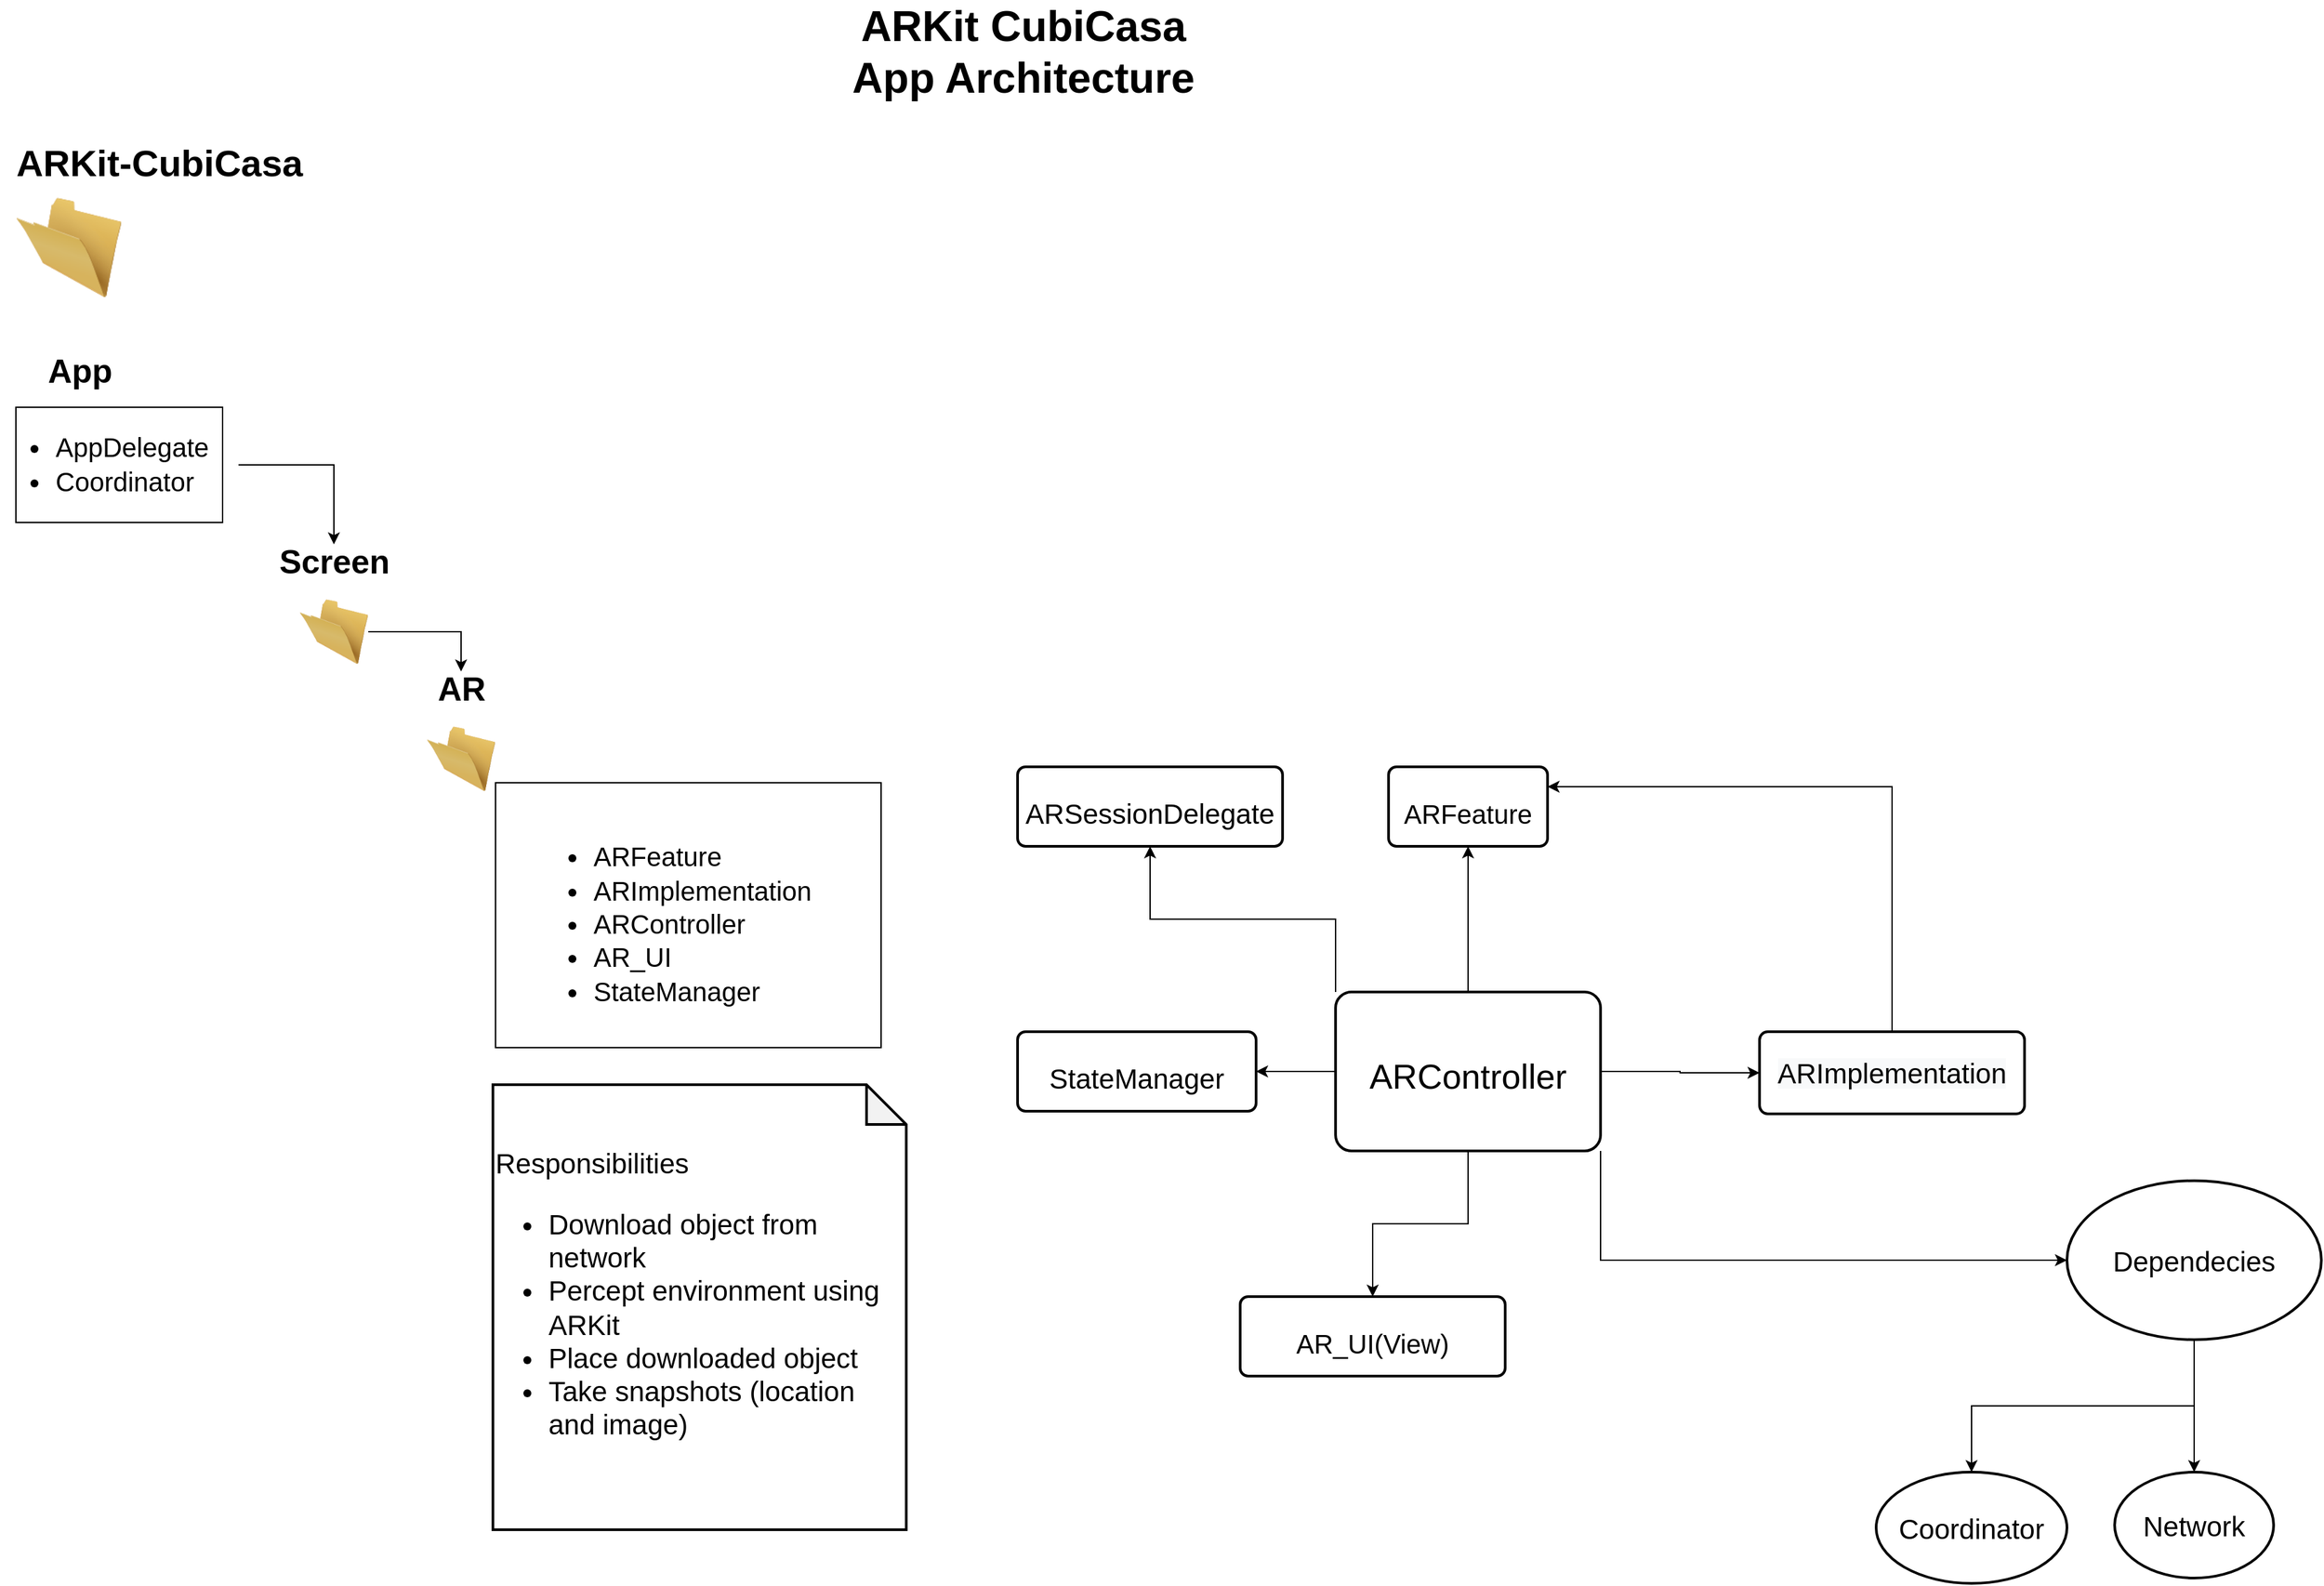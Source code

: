 <mxfile version="13.7.7" type="github"><diagram id="iK3rkuoWIKRfqOqWd9sa" name="Page-1"><mxGraphModel dx="1046" dy="1539" grid="1" gridSize="12" guides="1" tooltips="1" connect="1" arrows="1" fold="1" page="1" pageScale="1" pageWidth="1169" pageHeight="1654" math="0" shadow="0"><root><mxCell id="0"/><mxCell id="1" parent="0"/><mxCell id="lwRZKzGV4_iUapjq0T7R-1" value="" style="rounded=0;whiteSpace=wrap;html=1;" parent="1" vertex="1"><mxGeometry x="60" y="328.5" width="156" height="87" as="geometry"/></mxCell><mxCell id="lwRZKzGV4_iUapjq0T7R-4" value="&lt;font size=&quot;1&quot;&gt;&lt;b style=&quot;font-size: 28px&quot;&gt;ARKit-CubiCasa&lt;/b&gt;&lt;/font&gt;" style="text;html=1;align=center;verticalAlign=middle;resizable=0;points=[];autosize=1;" parent="1" vertex="1"><mxGeometry x="48" y="132" width="240" height="24" as="geometry"/></mxCell><mxCell id="lwRZKzGV4_iUapjq0T7R-5" value="&lt;font style=&quot;font-size: 32px&quot;&gt;&lt;b&gt;ARKit CubiCasa&lt;br&gt;App Architecture&lt;/b&gt;&lt;/font&gt;" style="text;html=1;align=center;verticalAlign=middle;resizable=0;points=[];autosize=1;" parent="1" vertex="1"><mxGeometry x="681.5" y="36" width="276" height="48" as="geometry"/></mxCell><mxCell id="lwRZKzGV4_iUapjq0T7R-6" value="" style="image;html=1;image=img/lib/clip_art/general/Empty_Folder_128x128.png" parent="1" vertex="1"><mxGeometry x="60" y="168" width="80" height="80" as="geometry"/></mxCell><mxCell id="lwRZKzGV4_iUapjq0T7R-58" style="edgeStyle=orthogonalEdgeStyle;rounded=0;orthogonalLoop=1;jettySize=auto;html=1;fontSize=21;" parent="1" source="lwRZKzGV4_iUapjq0T7R-8" target="lwRZKzGV4_iUapjq0T7R-12" edge="1"><mxGeometry relative="1" as="geometry"/></mxCell><mxCell id="lwRZKzGV4_iUapjq0T7R-8" value="&lt;ul style=&quot;line-height: 127% ; font-size: 20px&quot;&gt;&lt;li&gt;AppDelegate&lt;br&gt;&lt;/li&gt;&lt;li&gt;Coordinator&lt;/li&gt;&lt;/ul&gt;" style="text;html=1;align=left;verticalAlign=middle;resizable=0;points=[];autosize=1;" parent="1" vertex="1"><mxGeometry x="48" y="324" width="180" height="96" as="geometry"/></mxCell><mxCell id="lwRZKzGV4_iUapjq0T7R-9" value="&lt;font&gt;&lt;b&gt;&lt;font style=&quot;font-size: 25px&quot;&gt;App&lt;/font&gt;&lt;br&gt;&lt;/b&gt;&lt;/font&gt;" style="text;html=1;align=center;verticalAlign=middle;resizable=0;points=[];autosize=1;" parent="1" vertex="1"><mxGeometry x="72" y="288" width="72" height="24" as="geometry"/></mxCell><mxCell id="lwRZKzGV4_iUapjq0T7R-12" value="&lt;font&gt;&lt;b&gt;&lt;font style=&quot;font-size: 25px&quot;&gt;Screen&lt;/font&gt;&lt;br&gt;&lt;/b&gt;&lt;/font&gt;" style="text;html=1;align=center;verticalAlign=middle;resizable=0;points=[];autosize=1;" parent="1" vertex="1"><mxGeometry x="252" y="432" width="96" height="24" as="geometry"/></mxCell><mxCell id="lwRZKzGV4_iUapjq0T7R-59" style="edgeStyle=orthogonalEdgeStyle;rounded=0;orthogonalLoop=1;jettySize=auto;html=1;entryX=0.5;entryY=0;entryDx=0;entryDy=0;entryPerimeter=0;fontSize=21;" parent="1" source="lwRZKzGV4_iUapjq0T7R-13" target="lwRZKzGV4_iUapjq0T7R-14" edge="1"><mxGeometry relative="1" as="geometry"/></mxCell><mxCell id="lwRZKzGV4_iUapjq0T7R-13" value="" style="image;html=1;image=img/lib/clip_art/general/Empty_Folder_128x128.png" parent="1" vertex="1"><mxGeometry x="274" y="468" width="52" height="60" as="geometry"/></mxCell><mxCell id="lwRZKzGV4_iUapjq0T7R-14" value="&lt;font&gt;&lt;b&gt;&lt;font style=&quot;font-size: 25px&quot;&gt;AR&lt;/font&gt;&lt;br&gt;&lt;/b&gt;&lt;/font&gt;" style="text;html=1;align=center;verticalAlign=middle;resizable=0;points=[];autosize=1;" parent="1" vertex="1"><mxGeometry x="366" y="528" width="60" height="24" as="geometry"/></mxCell><mxCell id="lwRZKzGV4_iUapjq0T7R-15" value="" style="image;html=1;image=img/lib/clip_art/general/Empty_Folder_128x128.png" parent="1" vertex="1"><mxGeometry x="370" y="564" width="52" height="60" as="geometry"/></mxCell><mxCell id="lwRZKzGV4_iUapjq0T7R-16" value="" style="rounded=0;whiteSpace=wrap;html=1;" parent="1" vertex="1"><mxGeometry x="422" y="612" width="291" height="200" as="geometry"/></mxCell><mxCell id="lwRZKzGV4_iUapjq0T7R-17" value="&lt;div&gt;&lt;br&gt;&lt;/div&gt;&lt;ul style=&quot;line-height: 127% ; font-size: 20px&quot;&gt;&lt;li&gt;ARFeature&lt;/li&gt;&lt;li&gt;ARImplementation&lt;/li&gt;&lt;li&gt;ARController&lt;/li&gt;&lt;li&gt;AR_UI&lt;/li&gt;&lt;li&gt;StateManager&lt;/li&gt;&lt;/ul&gt;" style="text;html=1;align=left;verticalAlign=middle;resizable=0;points=[];autosize=1;" parent="1" vertex="1"><mxGeometry x="453.5" y="622" width="228" height="180" as="geometry"/></mxCell><mxCell id="lwRZKzGV4_iUapjq0T7R-41" value="" style="edgeStyle=orthogonalEdgeStyle;rounded=0;orthogonalLoop=1;jettySize=auto;html=1;fontSize=36;" parent="1" source="lwRZKzGV4_iUapjq0T7R-37" target="lwRZKzGV4_iUapjq0T7R-40" edge="1"><mxGeometry relative="1" as="geometry"/></mxCell><mxCell id="lwRZKzGV4_iUapjq0T7R-43" value="" style="edgeStyle=orthogonalEdgeStyle;rounded=0;orthogonalLoop=1;jettySize=auto;html=1;fontSize=36;" parent="1" source="lwRZKzGV4_iUapjq0T7R-37" target="lwRZKzGV4_iUapjq0T7R-42" edge="1"><mxGeometry relative="1" as="geometry"/></mxCell><mxCell id="lwRZKzGV4_iUapjq0T7R-45" value="" style="edgeStyle=orthogonalEdgeStyle;rounded=0;orthogonalLoop=1;jettySize=auto;html=1;fontSize=21;" parent="1" source="lwRZKzGV4_iUapjq0T7R-37" target="lwRZKzGV4_iUapjq0T7R-44" edge="1"><mxGeometry relative="1" as="geometry"/></mxCell><mxCell id="lwRZKzGV4_iUapjq0T7R-49" value="" style="edgeStyle=orthogonalEdgeStyle;rounded=0;orthogonalLoop=1;jettySize=auto;html=1;fontSize=21;" parent="1" source="lwRZKzGV4_iUapjq0T7R-37" target="lwRZKzGV4_iUapjq0T7R-48" edge="1"><mxGeometry relative="1" as="geometry"/></mxCell><mxCell id="lwRZKzGV4_iUapjq0T7R-56" style="edgeStyle=orthogonalEdgeStyle;rounded=0;orthogonalLoop=1;jettySize=auto;html=1;exitX=1;exitY=1;exitDx=0;exitDy=0;entryX=0;entryY=0.5;entryDx=0;entryDy=0;fontSize=21;" parent="1" source="lwRZKzGV4_iUapjq0T7R-37" target="lwRZKzGV4_iUapjq0T7R-51" edge="1"><mxGeometry relative="1" as="geometry"/></mxCell><mxCell id="lwRZKzGV4_iUapjq0T7R-65" style="edgeStyle=orthogonalEdgeStyle;rounded=0;orthogonalLoop=1;jettySize=auto;html=1;exitX=0;exitY=0;exitDx=0;exitDy=0;entryX=0.5;entryY=1;entryDx=0;entryDy=0;fontSize=21;" parent="1" source="lwRZKzGV4_iUapjq0T7R-37" target="lwRZKzGV4_iUapjq0T7R-62" edge="1"><mxGeometry relative="1" as="geometry"/></mxCell><mxCell id="lwRZKzGV4_iUapjq0T7R-37" value="&lt;font style=&quot;font-size: 26px&quot;&gt;ARController&lt;br&gt;&lt;/font&gt;" style="rounded=1;arcSize=10;whiteSpace=wrap;html=1;align=center;strokeWidth=2;fontSize=36;" parent="1" vertex="1"><mxGeometry x="1056" y="770" width="200" height="120" as="geometry"/></mxCell><mxCell id="lwRZKzGV4_iUapjq0T7R-40" value="&lt;font style=&quot;font-size: 20px&quot;&gt;ARFeature&lt;/font&gt;" style="whiteSpace=wrap;html=1;rounded=1;fontSize=36;strokeWidth=2;arcSize=10;" parent="1" vertex="1"><mxGeometry x="1096" y="600" width="120" height="60" as="geometry"/></mxCell><mxCell id="lwRZKzGV4_iUapjq0T7R-47" style="edgeStyle=orthogonalEdgeStyle;rounded=0;orthogonalLoop=1;jettySize=auto;html=1;exitX=0.5;exitY=0;exitDx=0;exitDy=0;entryX=1;entryY=0.25;entryDx=0;entryDy=0;fontSize=21;" parent="1" source="lwRZKzGV4_iUapjq0T7R-42" target="lwRZKzGV4_iUapjq0T7R-40" edge="1"><mxGeometry relative="1" as="geometry"/></mxCell><mxCell id="lwRZKzGV4_iUapjq0T7R-42" value="&lt;span style=&quot;color: rgb(0, 0, 0); font-family: helvetica; font-size: 21px; font-style: normal; font-weight: normal; letter-spacing: normal; text-align: center; text-indent: 0px; text-transform: none; word-spacing: 0px; background-color: rgb(248, 249, 250); text-decoration: none; display: inline; float: none;&quot;&gt;ARImplementation&lt;/span&gt;" style="whiteSpace=wrap;html=1;rounded=1;fontSize=21;strokeWidth=2;arcSize=10;" parent="1" vertex="1"><mxGeometry x="1376" y="800" width="200" height="62" as="geometry"/></mxCell><mxCell id="lwRZKzGV4_iUapjq0T7R-44" value="&lt;font style=&quot;font-size: 20px&quot;&gt;AR_UI(View)&lt;/font&gt;" style="whiteSpace=wrap;html=1;rounded=1;fontSize=36;strokeWidth=2;arcSize=10;" parent="1" vertex="1"><mxGeometry x="984" y="1000" width="200" height="60" as="geometry"/></mxCell><mxCell id="lwRZKzGV4_iUapjq0T7R-48" value="&lt;font style=&quot;font-size: 21px&quot;&gt;StateManager&lt;/font&gt;" style="whiteSpace=wrap;html=1;rounded=1;fontSize=36;strokeWidth=2;arcSize=10;" parent="1" vertex="1"><mxGeometry x="816" y="800" width="180" height="60" as="geometry"/></mxCell><mxCell id="lwRZKzGV4_iUapjq0T7R-53" value="" style="edgeStyle=orthogonalEdgeStyle;rounded=0;orthogonalLoop=1;jettySize=auto;html=1;fontSize=21;" parent="1" source="lwRZKzGV4_iUapjq0T7R-51" target="lwRZKzGV4_iUapjq0T7R-52" edge="1"><mxGeometry relative="1" as="geometry"/></mxCell><mxCell id="lwRZKzGV4_iUapjq0T7R-55" value="" style="edgeStyle=orthogonalEdgeStyle;rounded=0;orthogonalLoop=1;jettySize=auto;html=1;fontSize=21;" parent="1" source="lwRZKzGV4_iUapjq0T7R-51" target="lwRZKzGV4_iUapjq0T7R-54" edge="1"><mxGeometry relative="1" as="geometry"/></mxCell><mxCell id="lwRZKzGV4_iUapjq0T7R-51" value="Dependecies" style="ellipse;whiteSpace=wrap;html=1;strokeWidth=2;fontSize=21;" parent="1" vertex="1"><mxGeometry x="1608" y="912.5" width="192" height="120" as="geometry"/></mxCell><mxCell id="lwRZKzGV4_iUapjq0T7R-52" value="Network" style="ellipse;whiteSpace=wrap;html=1;fontSize=21;strokeWidth=2;" parent="1" vertex="1"><mxGeometry x="1644" y="1132.5" width="120" height="80" as="geometry"/></mxCell><mxCell id="lwRZKzGV4_iUapjq0T7R-54" value="Coordinator" style="ellipse;whiteSpace=wrap;html=1;strokeWidth=2;fontSize=21;" parent="1" vertex="1"><mxGeometry x="1464" y="1132.5" width="144" height="84" as="geometry"/></mxCell><mxCell id="lwRZKzGV4_iUapjq0T7R-57" value="Responsibilities&lt;br&gt;&lt;ul&gt;&lt;li&gt;Download object from network&lt;/li&gt;&lt;li&gt;Percept environment using ARKit&lt;/li&gt;&lt;li&gt;Place downloaded object&lt;/li&gt;&lt;li&gt;Take snapshots (location and image)&lt;/li&gt;&lt;/ul&gt;" style="shape=note;whiteSpace=wrap;html=1;backgroundOutline=1;darkOpacity=0.05;strokeWidth=2;fontSize=21;align=left;" parent="1" vertex="1"><mxGeometry x="420" y="840" width="312" height="336" as="geometry"/></mxCell><mxCell id="lwRZKzGV4_iUapjq0T7R-62" value="&lt;span style=&quot;font-size: 21px&quot;&gt;ARSessionDelegate&lt;br&gt;&lt;/span&gt;" style="whiteSpace=wrap;html=1;rounded=1;fontSize=36;strokeWidth=2;arcSize=10;" parent="1" vertex="1"><mxGeometry x="816" y="600" width="200" height="60" as="geometry"/></mxCell></root></mxGraphModel></diagram></mxfile>